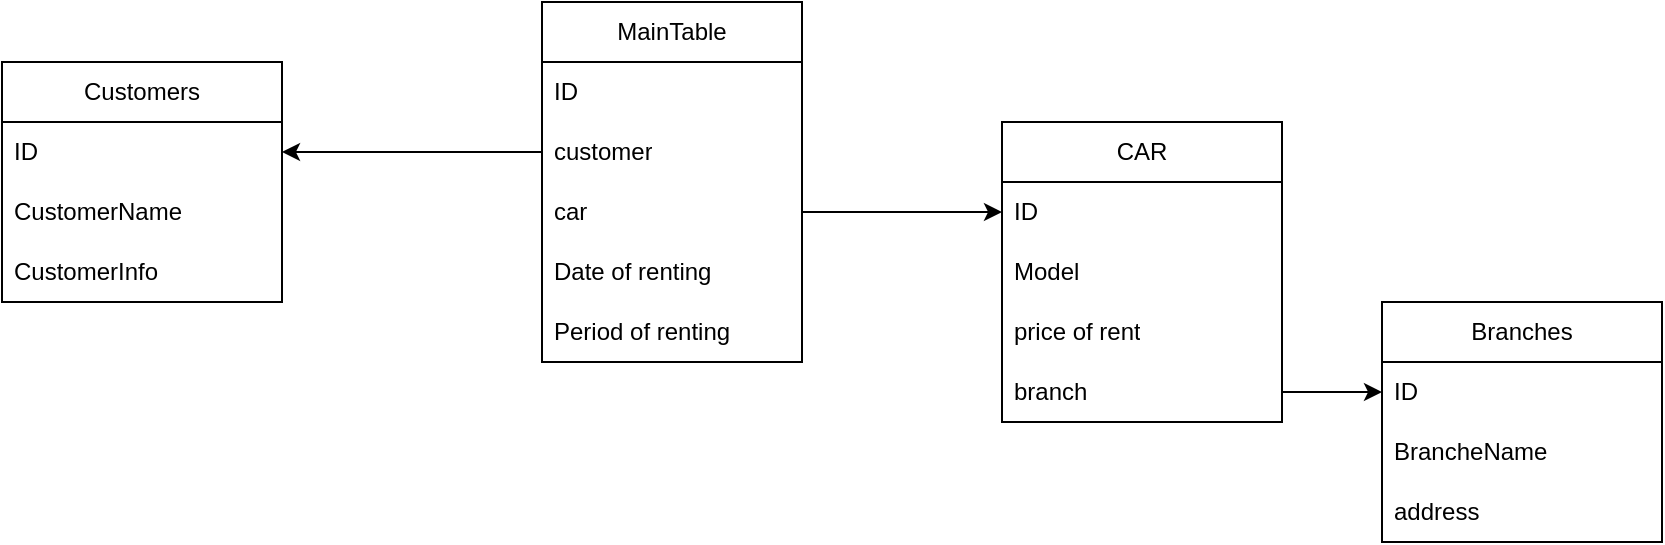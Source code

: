 <mxfile version="22.0.3" type="device">
  <diagram name="Page-1" id="b520641d-4fe3-3701-9064-5fc419738815">
    <mxGraphModel dx="1050" dy="615" grid="1" gridSize="10" guides="1" tooltips="1" connect="1" arrows="1" fold="1" page="1" pageScale="1" pageWidth="1100" pageHeight="850" background="none" math="0" shadow="0">
      <root>
        <mxCell id="0" />
        <mxCell id="1" parent="0" />
        <mxCell id="fQhNvQkYdT4uKzpi1pqT-1" value="MainTable" style="swimlane;fontStyle=0;childLayout=stackLayout;horizontal=1;startSize=30;horizontalStack=0;resizeParent=1;resizeParentMax=0;resizeLast=0;collapsible=1;marginBottom=0;whiteSpace=wrap;html=1;" vertex="1" parent="1">
          <mxGeometry x="430" y="260" width="130" height="180" as="geometry" />
        </mxCell>
        <mxCell id="fQhNvQkYdT4uKzpi1pqT-11" value="ID" style="text;strokeColor=none;fillColor=none;align=left;verticalAlign=middle;spacingLeft=4;spacingRight=4;overflow=hidden;points=[[0,0.5],[1,0.5]];portConstraint=eastwest;rotatable=0;whiteSpace=wrap;html=1;" vertex="1" parent="fQhNvQkYdT4uKzpi1pqT-1">
          <mxGeometry y="30" width="130" height="30" as="geometry" />
        </mxCell>
        <mxCell id="fQhNvQkYdT4uKzpi1pqT-14" value="customer" style="text;strokeColor=none;fillColor=none;align=left;verticalAlign=middle;spacingLeft=4;spacingRight=4;overflow=hidden;points=[[0,0.5],[1,0.5]];portConstraint=eastwest;rotatable=0;whiteSpace=wrap;html=1;" vertex="1" parent="fQhNvQkYdT4uKzpi1pqT-1">
          <mxGeometry y="60" width="130" height="30" as="geometry" />
        </mxCell>
        <mxCell id="fQhNvQkYdT4uKzpi1pqT-3" value="car" style="text;strokeColor=none;fillColor=none;align=left;verticalAlign=middle;spacingLeft=4;spacingRight=4;overflow=hidden;points=[[0,0.5],[1,0.5]];portConstraint=eastwest;rotatable=0;whiteSpace=wrap;html=1;" vertex="1" parent="fQhNvQkYdT4uKzpi1pqT-1">
          <mxGeometry y="90" width="130" height="30" as="geometry" />
        </mxCell>
        <mxCell id="fQhNvQkYdT4uKzpi1pqT-4" value="Date of renting" style="text;strokeColor=none;fillColor=none;align=left;verticalAlign=middle;spacingLeft=4;spacingRight=4;overflow=hidden;points=[[0,0.5],[1,0.5]];portConstraint=eastwest;rotatable=0;whiteSpace=wrap;html=1;" vertex="1" parent="fQhNvQkYdT4uKzpi1pqT-1">
          <mxGeometry y="120" width="130" height="30" as="geometry" />
        </mxCell>
        <mxCell id="fQhNvQkYdT4uKzpi1pqT-5" value="Period of renting" style="text;strokeColor=none;fillColor=none;align=left;verticalAlign=middle;spacingLeft=4;spacingRight=4;overflow=hidden;points=[[0,0.5],[1,0.5]];portConstraint=eastwest;rotatable=0;whiteSpace=wrap;html=1;" vertex="1" parent="fQhNvQkYdT4uKzpi1pqT-1">
          <mxGeometry y="150" width="130" height="30" as="geometry" />
        </mxCell>
        <mxCell id="fQhNvQkYdT4uKzpi1pqT-7" value="Customers" style="swimlane;fontStyle=0;childLayout=stackLayout;horizontal=1;startSize=30;horizontalStack=0;resizeParent=1;resizeParentMax=0;resizeLast=0;collapsible=1;marginBottom=0;whiteSpace=wrap;html=1;" vertex="1" parent="1">
          <mxGeometry x="160" y="290" width="140" height="120" as="geometry" />
        </mxCell>
        <mxCell id="fQhNvQkYdT4uKzpi1pqT-12" value="ID" style="text;strokeColor=none;fillColor=none;align=left;verticalAlign=middle;spacingLeft=4;spacingRight=4;overflow=hidden;points=[[0,0.5],[1,0.5]];portConstraint=eastwest;rotatable=0;whiteSpace=wrap;html=1;" vertex="1" parent="fQhNvQkYdT4uKzpi1pqT-7">
          <mxGeometry y="30" width="140" height="30" as="geometry" />
        </mxCell>
        <mxCell id="fQhNvQkYdT4uKzpi1pqT-8" value="CustomerName" style="text;strokeColor=none;fillColor=none;align=left;verticalAlign=middle;spacingLeft=4;spacingRight=4;overflow=hidden;points=[[0,0.5],[1,0.5]];portConstraint=eastwest;rotatable=0;whiteSpace=wrap;html=1;" vertex="1" parent="fQhNvQkYdT4uKzpi1pqT-7">
          <mxGeometry y="60" width="140" height="30" as="geometry" />
        </mxCell>
        <mxCell id="fQhNvQkYdT4uKzpi1pqT-10" value="CustomerInfo" style="text;strokeColor=none;fillColor=none;align=left;verticalAlign=middle;spacingLeft=4;spacingRight=4;overflow=hidden;points=[[0,0.5],[1,0.5]];portConstraint=eastwest;rotatable=0;whiteSpace=wrap;html=1;" vertex="1" parent="fQhNvQkYdT4uKzpi1pqT-7">
          <mxGeometry y="90" width="140" height="30" as="geometry" />
        </mxCell>
        <mxCell id="fQhNvQkYdT4uKzpi1pqT-17" value="" style="endArrow=classic;html=1;rounded=0;entryX=1;entryY=0.5;entryDx=0;entryDy=0;exitX=0;exitY=0.5;exitDx=0;exitDy=0;" edge="1" parent="1" source="fQhNvQkYdT4uKzpi1pqT-14" target="fQhNvQkYdT4uKzpi1pqT-12">
          <mxGeometry width="50" height="50" relative="1" as="geometry">
            <mxPoint x="510" y="460" as="sourcePoint" />
            <mxPoint x="560" y="410" as="targetPoint" />
          </mxGeometry>
        </mxCell>
        <mxCell id="fQhNvQkYdT4uKzpi1pqT-18" value="CAR" style="swimlane;fontStyle=0;childLayout=stackLayout;horizontal=1;startSize=30;horizontalStack=0;resizeParent=1;resizeParentMax=0;resizeLast=0;collapsible=1;marginBottom=0;whiteSpace=wrap;html=1;" vertex="1" parent="1">
          <mxGeometry x="660" y="320" width="140" height="150" as="geometry" />
        </mxCell>
        <mxCell id="fQhNvQkYdT4uKzpi1pqT-19" value="ID" style="text;strokeColor=none;fillColor=none;align=left;verticalAlign=middle;spacingLeft=4;spacingRight=4;overflow=hidden;points=[[0,0.5],[1,0.5]];portConstraint=eastwest;rotatable=0;whiteSpace=wrap;html=1;" vertex="1" parent="fQhNvQkYdT4uKzpi1pqT-18">
          <mxGeometry y="30" width="140" height="30" as="geometry" />
        </mxCell>
        <mxCell id="fQhNvQkYdT4uKzpi1pqT-20" value="Model" style="text;strokeColor=none;fillColor=none;align=left;verticalAlign=middle;spacingLeft=4;spacingRight=4;overflow=hidden;points=[[0,0.5],[1,0.5]];portConstraint=eastwest;rotatable=0;whiteSpace=wrap;html=1;" vertex="1" parent="fQhNvQkYdT4uKzpi1pqT-18">
          <mxGeometry y="60" width="140" height="30" as="geometry" />
        </mxCell>
        <mxCell id="fQhNvQkYdT4uKzpi1pqT-21" value="price of rent" style="text;strokeColor=none;fillColor=none;align=left;verticalAlign=middle;spacingLeft=4;spacingRight=4;overflow=hidden;points=[[0,0.5],[1,0.5]];portConstraint=eastwest;rotatable=0;whiteSpace=wrap;html=1;" vertex="1" parent="fQhNvQkYdT4uKzpi1pqT-18">
          <mxGeometry y="90" width="140" height="30" as="geometry" />
        </mxCell>
        <mxCell id="fQhNvQkYdT4uKzpi1pqT-22" value="branch" style="text;strokeColor=none;fillColor=none;align=left;verticalAlign=middle;spacingLeft=4;spacingRight=4;overflow=hidden;points=[[0,0.5],[1,0.5]];portConstraint=eastwest;rotatable=0;whiteSpace=wrap;html=1;" vertex="1" parent="fQhNvQkYdT4uKzpi1pqT-18">
          <mxGeometry y="120" width="140" height="30" as="geometry" />
        </mxCell>
        <mxCell id="fQhNvQkYdT4uKzpi1pqT-23" value="" style="endArrow=classic;html=1;rounded=0;exitX=1;exitY=0.5;exitDx=0;exitDy=0;entryX=0;entryY=0.5;entryDx=0;entryDy=0;" edge="1" parent="1" source="fQhNvQkYdT4uKzpi1pqT-3" target="fQhNvQkYdT4uKzpi1pqT-19">
          <mxGeometry width="50" height="50" relative="1" as="geometry">
            <mxPoint x="510" y="460" as="sourcePoint" />
            <mxPoint x="560" y="410" as="targetPoint" />
          </mxGeometry>
        </mxCell>
        <mxCell id="fQhNvQkYdT4uKzpi1pqT-24" value="Branches" style="swimlane;fontStyle=0;childLayout=stackLayout;horizontal=1;startSize=30;horizontalStack=0;resizeParent=1;resizeParentMax=0;resizeLast=0;collapsible=1;marginBottom=0;whiteSpace=wrap;html=1;" vertex="1" parent="1">
          <mxGeometry x="850" y="410" width="140" height="120" as="geometry" />
        </mxCell>
        <mxCell id="fQhNvQkYdT4uKzpi1pqT-25" value="ID" style="text;strokeColor=none;fillColor=none;align=left;verticalAlign=middle;spacingLeft=4;spacingRight=4;overflow=hidden;points=[[0,0.5],[1,0.5]];portConstraint=eastwest;rotatable=0;whiteSpace=wrap;html=1;" vertex="1" parent="fQhNvQkYdT4uKzpi1pqT-24">
          <mxGeometry y="30" width="140" height="30" as="geometry" />
        </mxCell>
        <mxCell id="fQhNvQkYdT4uKzpi1pqT-29" value="BrancheName" style="text;strokeColor=none;fillColor=none;align=left;verticalAlign=middle;spacingLeft=4;spacingRight=4;overflow=hidden;points=[[0,0.5],[1,0.5]];portConstraint=eastwest;rotatable=0;whiteSpace=wrap;html=1;" vertex="1" parent="fQhNvQkYdT4uKzpi1pqT-24">
          <mxGeometry y="60" width="140" height="30" as="geometry" />
        </mxCell>
        <mxCell id="fQhNvQkYdT4uKzpi1pqT-26" value="address" style="text;strokeColor=none;fillColor=none;align=left;verticalAlign=middle;spacingLeft=4;spacingRight=4;overflow=hidden;points=[[0,0.5],[1,0.5]];portConstraint=eastwest;rotatable=0;whiteSpace=wrap;html=1;" vertex="1" parent="fQhNvQkYdT4uKzpi1pqT-24">
          <mxGeometry y="90" width="140" height="30" as="geometry" />
        </mxCell>
        <mxCell id="fQhNvQkYdT4uKzpi1pqT-28" value="" style="endArrow=classic;html=1;rounded=0;exitX=1;exitY=0.5;exitDx=0;exitDy=0;entryX=0;entryY=0.5;entryDx=0;entryDy=0;" edge="1" parent="1" source="fQhNvQkYdT4uKzpi1pqT-22" target="fQhNvQkYdT4uKzpi1pqT-25">
          <mxGeometry width="50" height="50" relative="1" as="geometry">
            <mxPoint x="510" y="460" as="sourcePoint" />
            <mxPoint x="560" y="410" as="targetPoint" />
          </mxGeometry>
        </mxCell>
      </root>
    </mxGraphModel>
  </diagram>
</mxfile>

